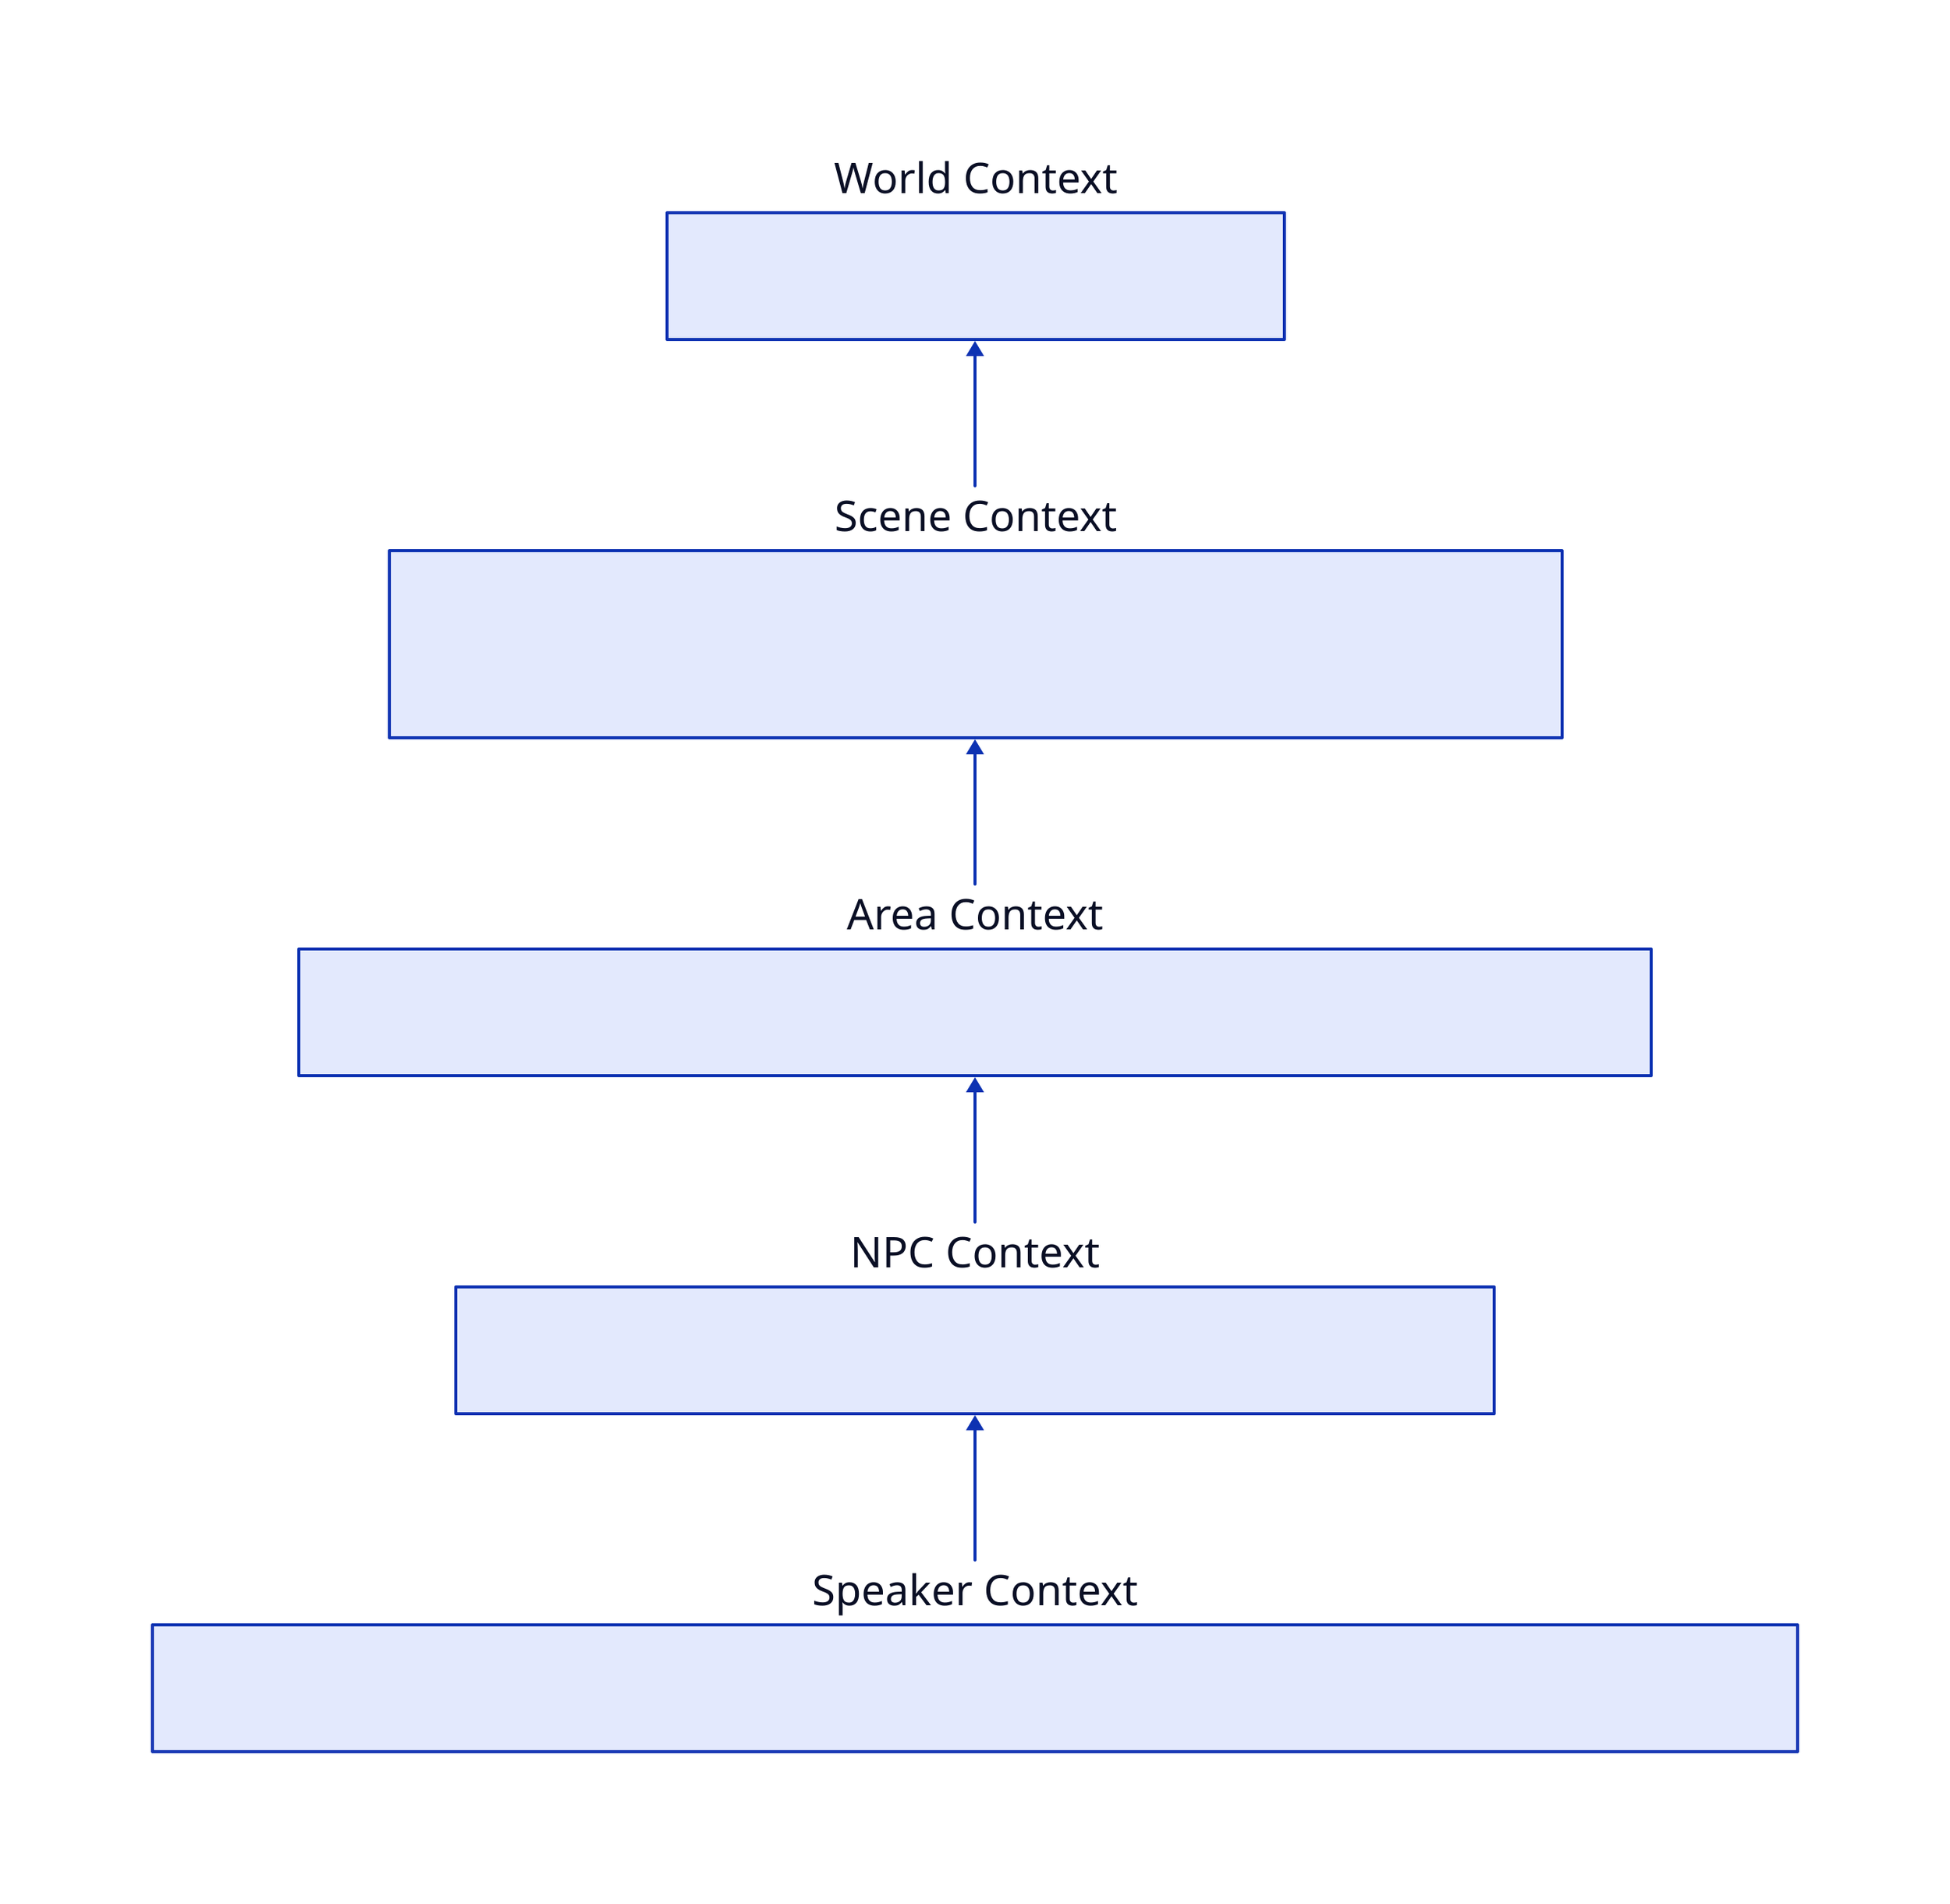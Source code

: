 direction: up

World Context: {
  explanation: |md
    All NPCs know this, great for context like Setting info
  |
}

Scene Context: {
  explanation: |md
    Specific to a single Scene, great for context about where the NPC is and describing the map.

    If Same-Scene Context is on, any Chat Messages from Tokens on this Scene will be added as Context as well.
  |
}

Area Context: {
  explanation: |md
    A subarea of a Scene defined by a Drawing, for when it matters exactly where an NPC is on the map (murder mystery anyone?)
  |
}

NPC Context: {
  explanation: |md
    NPCS know a lot about themselves, such as their personality, memory, appearance, and goals.
  |
}

Speaker Context: {
  explanation: |md
    Tokens speaking to NPCs have a small amount of info - their summary and appearance - given to the NPC as well, so the NPC knows who they are talking to
  |
}

World Context <- Scene Context <- Area Context <- NPC Context <- Speaker Context
